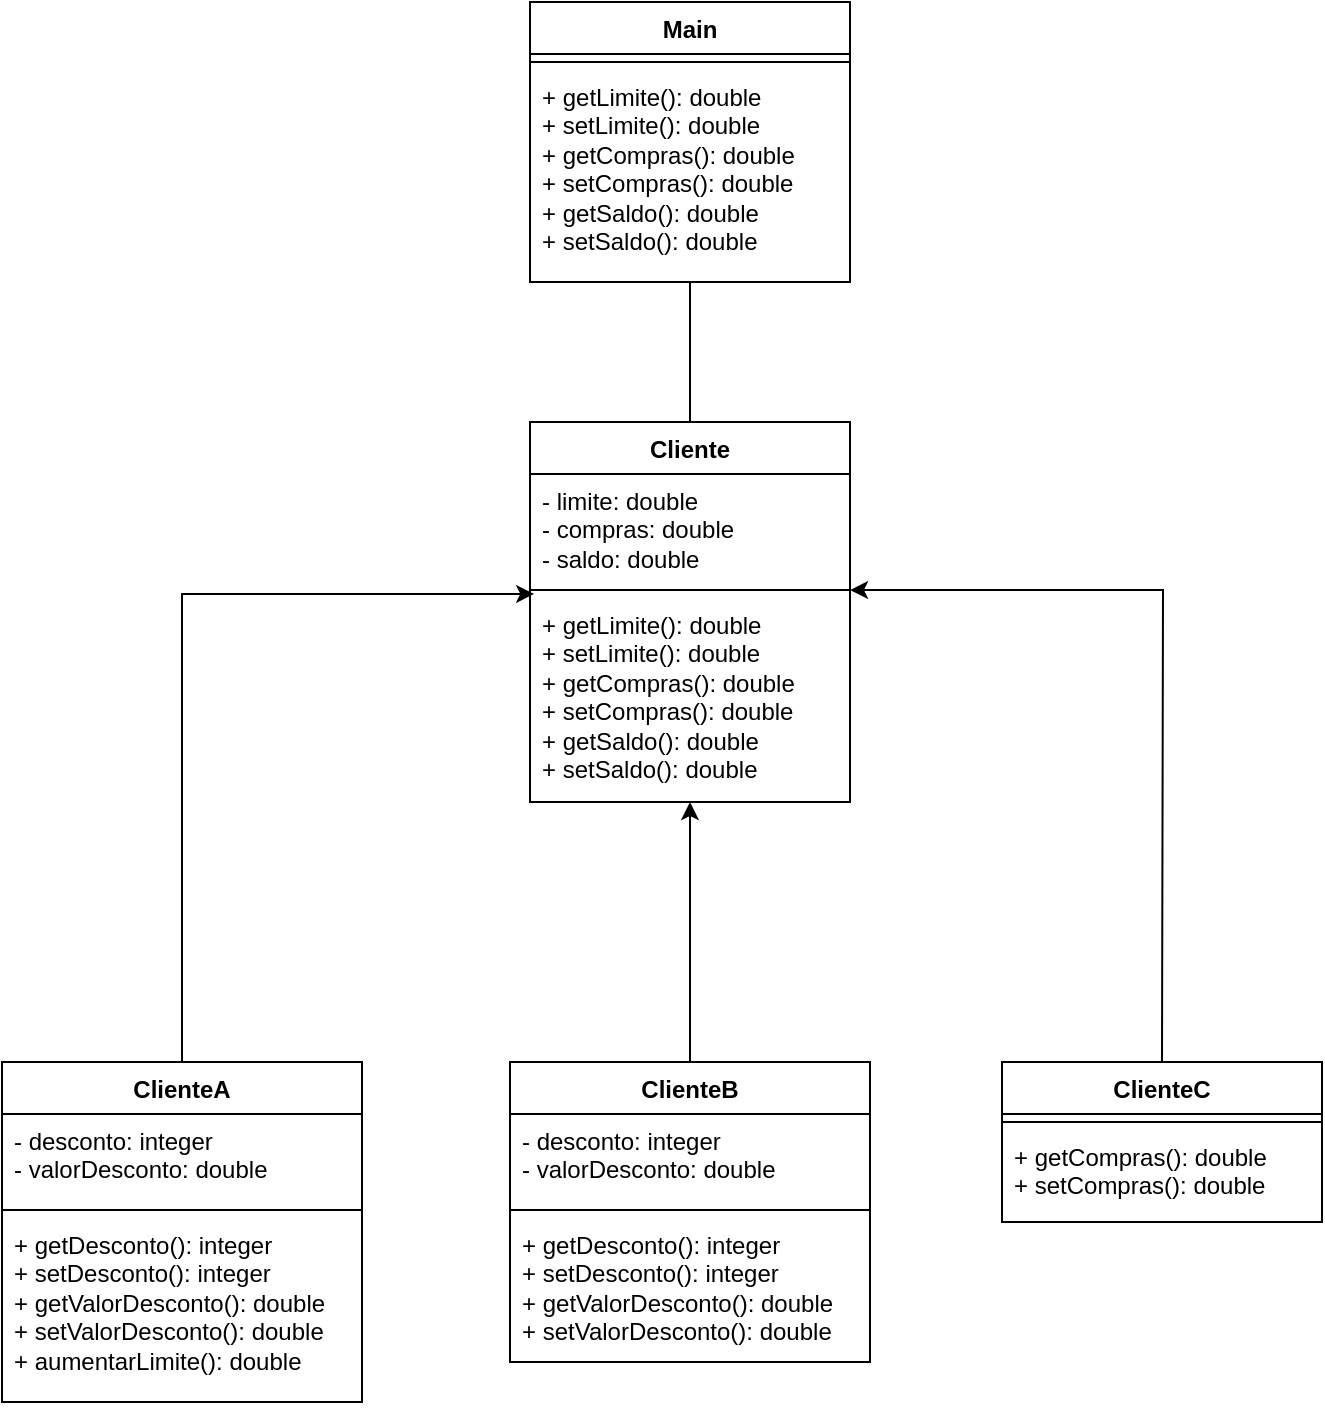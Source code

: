 <mxfile version="24.7.16">
  <diagram name="Página-1" id="-WLVGHT9b2VVmpZDobbk">
    <mxGraphModel dx="1434" dy="784" grid="1" gridSize="10" guides="1" tooltips="1" connect="1" arrows="1" fold="1" page="1" pageScale="1" pageWidth="827" pageHeight="1169" math="0" shadow="0">
      <root>
        <mxCell id="0" />
        <mxCell id="1" parent="0" />
        <mxCell id="a7j1plq0Z2ckK7r_DMjt-1" value="Cliente" style="swimlane;fontStyle=1;align=center;verticalAlign=top;childLayout=stackLayout;horizontal=1;startSize=26;horizontalStack=0;resizeParent=1;resizeParentMax=0;resizeLast=0;collapsible=1;marginBottom=0;whiteSpace=wrap;html=1;" parent="1" vertex="1">
          <mxGeometry x="334" y="260" width="160" height="190" as="geometry" />
        </mxCell>
        <mxCell id="a7j1plq0Z2ckK7r_DMjt-2" value="- limite: double&lt;div&gt;- compras: double&lt;/div&gt;&lt;div&gt;- saldo: double&lt;/div&gt;" style="text;strokeColor=none;fillColor=none;align=left;verticalAlign=top;spacingLeft=4;spacingRight=4;overflow=hidden;rotatable=0;points=[[0,0.5],[1,0.5]];portConstraint=eastwest;whiteSpace=wrap;html=1;" parent="a7j1plq0Z2ckK7r_DMjt-1" vertex="1">
          <mxGeometry y="26" width="160" height="54" as="geometry" />
        </mxCell>
        <mxCell id="a7j1plq0Z2ckK7r_DMjt-3" value="" style="line;strokeWidth=1;fillColor=none;align=left;verticalAlign=middle;spacingTop=-1;spacingLeft=3;spacingRight=3;rotatable=0;labelPosition=right;points=[];portConstraint=eastwest;strokeColor=inherit;" parent="a7j1plq0Z2ckK7r_DMjt-1" vertex="1">
          <mxGeometry y="80" width="160" height="8" as="geometry" />
        </mxCell>
        <mxCell id="a7j1plq0Z2ckK7r_DMjt-4" value="+ getLimite(): double&lt;div&gt;+ setLimite(): double&lt;/div&gt;&lt;div&gt;+ getCompras(): double&lt;div&gt;+ setCompras(): double&lt;/div&gt;&lt;/div&gt;&lt;div&gt;+ getSaldo(): double&lt;div&gt;+ setSaldo(): double&lt;/div&gt;&lt;/div&gt;" style="text;strokeColor=none;fillColor=none;align=left;verticalAlign=top;spacingLeft=4;spacingRight=4;overflow=hidden;rotatable=0;points=[[0,0.5],[1,0.5]];portConstraint=eastwest;whiteSpace=wrap;html=1;" parent="a7j1plq0Z2ckK7r_DMjt-1" vertex="1">
          <mxGeometry y="88" width="160" height="102" as="geometry" />
        </mxCell>
        <mxCell id="a7j1plq0Z2ckK7r_DMjt-22" value="" style="edgeStyle=orthogonalEdgeStyle;rounded=0;orthogonalLoop=1;jettySize=auto;html=1;entryX=0.013;entryY=-0.02;entryDx=0;entryDy=0;entryPerimeter=0;" parent="1" source="a7j1plq0Z2ckK7r_DMjt-5" target="a7j1plq0Z2ckK7r_DMjt-4" edge="1">
          <mxGeometry relative="1" as="geometry">
            <mxPoint x="160" y="455" as="targetPoint" />
          </mxGeometry>
        </mxCell>
        <mxCell id="a7j1plq0Z2ckK7r_DMjt-5" value="ClienteA&lt;div&gt;&lt;br&gt;&lt;/div&gt;" style="swimlane;fontStyle=1;align=center;verticalAlign=top;childLayout=stackLayout;horizontal=1;startSize=26;horizontalStack=0;resizeParent=1;resizeParentMax=0;resizeLast=0;collapsible=1;marginBottom=0;whiteSpace=wrap;html=1;" parent="1" vertex="1">
          <mxGeometry x="70" y="580" width="180" height="170" as="geometry" />
        </mxCell>
        <mxCell id="a7j1plq0Z2ckK7r_DMjt-6" value="- desconto: integer&lt;div&gt;- valorDesconto: double&lt;/div&gt;" style="text;strokeColor=none;fillColor=none;align=left;verticalAlign=top;spacingLeft=4;spacingRight=4;overflow=hidden;rotatable=0;points=[[0,0.5],[1,0.5]];portConstraint=eastwest;whiteSpace=wrap;html=1;" parent="a7j1plq0Z2ckK7r_DMjt-5" vertex="1">
          <mxGeometry y="26" width="180" height="44" as="geometry" />
        </mxCell>
        <mxCell id="a7j1plq0Z2ckK7r_DMjt-7" value="" style="line;strokeWidth=1;fillColor=none;align=left;verticalAlign=middle;spacingTop=-1;spacingLeft=3;spacingRight=3;rotatable=0;labelPosition=right;points=[];portConstraint=eastwest;strokeColor=inherit;" parent="a7j1plq0Z2ckK7r_DMjt-5" vertex="1">
          <mxGeometry y="70" width="180" height="8" as="geometry" />
        </mxCell>
        <mxCell id="a7j1plq0Z2ckK7r_DMjt-8" value="+ getDesconto(): integer&lt;div&gt;+ setDesconto(): integer&lt;br&gt;&lt;/div&gt;&lt;div&gt;+ getValorDesconto(): double&lt;div&gt;+ setValorDesconto(): double&lt;/div&gt;&lt;/div&gt;&lt;div&gt;+ aumentarLimite(): double&lt;/div&gt;" style="text;strokeColor=none;fillColor=none;align=left;verticalAlign=top;spacingLeft=4;spacingRight=4;overflow=hidden;rotatable=0;points=[[0,0.5],[1,0.5]];portConstraint=eastwest;whiteSpace=wrap;html=1;" parent="a7j1plq0Z2ckK7r_DMjt-5" vertex="1">
          <mxGeometry y="78" width="180" height="92" as="geometry" />
        </mxCell>
        <mxCell id="a7j1plq0Z2ckK7r_DMjt-20" value="" style="edgeStyle=orthogonalEdgeStyle;rounded=0;orthogonalLoop=1;jettySize=auto;html=1;entryX=0.5;entryY=1;entryDx=0;entryDy=0;entryPerimeter=0;" parent="1" source="a7j1plq0Z2ckK7r_DMjt-9" target="a7j1plq0Z2ckK7r_DMjt-4" edge="1">
          <mxGeometry relative="1" as="geometry">
            <mxPoint x="414" y="455" as="targetPoint" />
          </mxGeometry>
        </mxCell>
        <mxCell id="a7j1plq0Z2ckK7r_DMjt-9" value="ClienteB" style="swimlane;fontStyle=1;align=center;verticalAlign=top;childLayout=stackLayout;horizontal=1;startSize=26;horizontalStack=0;resizeParent=1;resizeParentMax=0;resizeLast=0;collapsible=1;marginBottom=0;whiteSpace=wrap;html=1;" parent="1" vertex="1">
          <mxGeometry x="324" y="580" width="180" height="150" as="geometry" />
        </mxCell>
        <mxCell id="a7j1plq0Z2ckK7r_DMjt-10" value="- desconto: integer&lt;div&gt;- valorDesconto: double&lt;/div&gt;" style="text;strokeColor=none;fillColor=none;align=left;verticalAlign=top;spacingLeft=4;spacingRight=4;overflow=hidden;rotatable=0;points=[[0,0.5],[1,0.5]];portConstraint=eastwest;whiteSpace=wrap;html=1;" parent="a7j1plq0Z2ckK7r_DMjt-9" vertex="1">
          <mxGeometry y="26" width="180" height="44" as="geometry" />
        </mxCell>
        <mxCell id="a7j1plq0Z2ckK7r_DMjt-11" value="" style="line;strokeWidth=1;fillColor=none;align=left;verticalAlign=middle;spacingTop=-1;spacingLeft=3;spacingRight=3;rotatable=0;labelPosition=right;points=[];portConstraint=eastwest;strokeColor=inherit;" parent="a7j1plq0Z2ckK7r_DMjt-9" vertex="1">
          <mxGeometry y="70" width="180" height="8" as="geometry" />
        </mxCell>
        <mxCell id="a7j1plq0Z2ckK7r_DMjt-12" value="+ getDesconto(): integer&lt;div&gt;+ setDesconto(): integer&lt;br&gt;&lt;/div&gt;&lt;div&gt;+ getValorDesconto(): double&lt;div&gt;+ setValorDesconto(): double&lt;/div&gt;&lt;/div&gt;" style="text;strokeColor=none;fillColor=none;align=left;verticalAlign=top;spacingLeft=4;spacingRight=4;overflow=hidden;rotatable=0;points=[[0,0.5],[1,0.5]];portConstraint=eastwest;whiteSpace=wrap;html=1;" parent="a7j1plq0Z2ckK7r_DMjt-9" vertex="1">
          <mxGeometry y="78" width="180" height="72" as="geometry" />
        </mxCell>
        <mxCell id="a7j1plq0Z2ckK7r_DMjt-25" value="" style="edgeStyle=orthogonalEdgeStyle;rounded=0;orthogonalLoop=1;jettySize=auto;html=1;entryX=1;entryY=-0.039;entryDx=0;entryDy=0;entryPerimeter=0;" parent="1" target="a7j1plq0Z2ckK7r_DMjt-4" edge="1">
          <mxGeometry relative="1" as="geometry">
            <mxPoint x="650" y="503" as="targetPoint" />
            <mxPoint x="650" y="580" as="sourcePoint" />
          </mxGeometry>
        </mxCell>
        <mxCell id="EZ_SoktLRGBfuS5surkD-2" value="ClienteC" style="swimlane;fontStyle=1;align=center;verticalAlign=top;childLayout=stackLayout;horizontal=1;startSize=26;horizontalStack=0;resizeParent=1;resizeParentMax=0;resizeLast=0;collapsible=1;marginBottom=0;whiteSpace=wrap;html=1;" vertex="1" parent="1">
          <mxGeometry x="570" y="580" width="160" height="80" as="geometry" />
        </mxCell>
        <mxCell id="EZ_SoktLRGBfuS5surkD-4" value="" style="line;strokeWidth=1;fillColor=none;align=left;verticalAlign=middle;spacingTop=-1;spacingLeft=3;spacingRight=3;rotatable=0;labelPosition=right;points=[];portConstraint=eastwest;strokeColor=inherit;" vertex="1" parent="EZ_SoktLRGBfuS5surkD-2">
          <mxGeometry y="26" width="160" height="8" as="geometry" />
        </mxCell>
        <mxCell id="EZ_SoktLRGBfuS5surkD-5" value="&lt;div&gt;+ getCompras(): double&lt;div&gt;+ setCompras(): double&lt;/div&gt;&lt;/div&gt;" style="text;strokeColor=none;fillColor=none;align=left;verticalAlign=top;spacingLeft=4;spacingRight=4;overflow=hidden;rotatable=0;points=[[0,0.5],[1,0.5]];portConstraint=eastwest;whiteSpace=wrap;html=1;" vertex="1" parent="EZ_SoktLRGBfuS5surkD-2">
          <mxGeometry y="34" width="160" height="46" as="geometry" />
        </mxCell>
        <mxCell id="EZ_SoktLRGBfuS5surkD-6" value="Main" style="swimlane;fontStyle=1;align=center;verticalAlign=top;childLayout=stackLayout;horizontal=1;startSize=26;horizontalStack=0;resizeParent=1;resizeParentMax=0;resizeLast=0;collapsible=1;marginBottom=0;whiteSpace=wrap;html=1;" vertex="1" parent="1">
          <mxGeometry x="334" y="50" width="160" height="140" as="geometry" />
        </mxCell>
        <mxCell id="EZ_SoktLRGBfuS5surkD-8" value="" style="line;strokeWidth=1;fillColor=none;align=left;verticalAlign=middle;spacingTop=-1;spacingLeft=3;spacingRight=3;rotatable=0;labelPosition=right;points=[];portConstraint=eastwest;strokeColor=inherit;" vertex="1" parent="EZ_SoktLRGBfuS5surkD-6">
          <mxGeometry y="26" width="160" height="8" as="geometry" />
        </mxCell>
        <mxCell id="EZ_SoktLRGBfuS5surkD-9" value="+ getLimite(): double&lt;div&gt;+ setLimite(): double&lt;/div&gt;&lt;div&gt;+ getCompras(): double&lt;div&gt;+ setCompras(): double&lt;/div&gt;&lt;/div&gt;&lt;div&gt;+ getSaldo(): double&lt;div&gt;+ setSaldo(): double&lt;/div&gt;&lt;/div&gt;" style="text;strokeColor=none;fillColor=none;align=left;verticalAlign=top;spacingLeft=4;spacingRight=4;overflow=hidden;rotatable=0;points=[[0,0.5],[1,0.5]];portConstraint=eastwest;whiteSpace=wrap;html=1;" vertex="1" parent="EZ_SoktLRGBfuS5surkD-6">
          <mxGeometry y="34" width="160" height="106" as="geometry" />
        </mxCell>
        <mxCell id="EZ_SoktLRGBfuS5surkD-13" value="" style="endArrow=none;html=1;rounded=0;" edge="1" parent="1" target="EZ_SoktLRGBfuS5surkD-9">
          <mxGeometry width="50" height="50" relative="1" as="geometry">
            <mxPoint x="414" y="260" as="sourcePoint" />
            <mxPoint x="440" y="280" as="targetPoint" />
          </mxGeometry>
        </mxCell>
      </root>
    </mxGraphModel>
  </diagram>
</mxfile>
